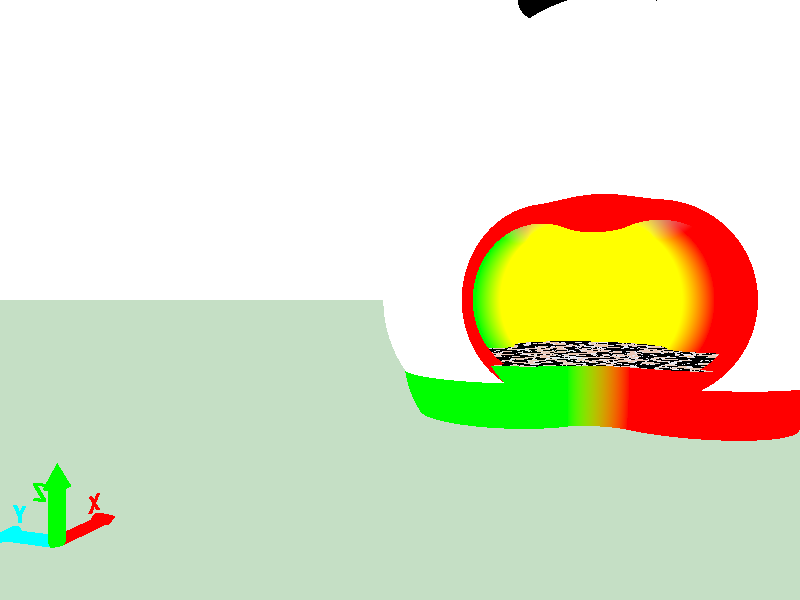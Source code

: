 #include "colors.inc"     
#include "textures.inc"

#declare Font="cyrvetic.ttf";
light_source{
	<-3,0,0>
	color White

}
light_source{
	<0,4,0>
	color White

}
light_source{
	<5.87,-6.5,6>
	color White

}
light_source{
	<10,-10,10>
	color White

}

/*camera{
	location<-10,-10,20>
	look_at<0,0,0>
	sky <0,0,1>
	right<-image_width/image_height,0,0>
}*/
camera{
	location<-6,-6,3>
	look_at<5,-3,3>
	sky <0,0,1>
	right<-image_width/image_height,0,0>
}

background { White}

plane{
    z,0
    //texture{    Jade }
    pigment{color PaleGreen}
}


difference{
      //union{
            blob{
                  threshold 0.2
                  sphere{
                        <5,-5,3>
                        3
                        1
                        pigment{color White}
                  }
                  sphere{
                        <5,-8,3>
                        3
                        1
                         pigment{color White}
                  }
                  sphere{
                        <7.6,-6.5,3>
                        3
                        1
                        pigment{color White}
                  }
                  sphere{
                        <5.87,-6.5,6>
                        3
                        2
                        pigment{color White}
                  }
                  /*sphere{
                        <5.87,-6.5,6+3*0.8>
                        1
                        1
                        pigment{color White}
                  }*/
            
            }
            
            
            
      //}
      union{
             blob{
                  threshold 0.2
                  sphere{
                        <5,-5,3>
                        2.5
                        1
                        pigment{color Green}
                  }
                  sphere{
                        <5,-8,3>
                        2.5
                        1
                         pigment{color Red}
                  }
                  sphere{
                        <7.6,-6.5,3>
                        2.5
                        1
                        pigment{color Yellow}
                  }
                  sphere{
                        <5.87,-6.5,6>
                        2.5
                        2
                        pigment{color Brown}
                  }
            }
		  sphere{
				<2.4,-6.5,3>
				2
				pigment{color Red}
			}
    
		}
}

//plancher
intersection{
      box{  //GJKL
            <2,-2,1>
            <10.6,-11,2>
            pigment{ Pink_Granite } 
      
      }
      
      blob{
                  threshold 0.2
                  sphere{
                        <5,-5,2>
                        2.5
                        1
                        pigment{color Green}
                  }
                  sphere{
                        <5,-8,2>
                        2.5
                        1
                         pigment{color Red}
                  }
                  sphere{
                        <7.6,-6.5,2>
                        2.5
                        1
                        pigment{color Yellow}
                  }
       }
            
      
}
//#declare H=<1.5,3.48>;
/*lathe{ //IHGD
            linear_spline
           2,
            
             <2.31,0.66>,
            <1.5,3.48>
            //<1.08,5.33>,
            //<0.2*1,0.2*6> 
            //rotate <90,0,0>
           // translate <5.87,-6.5,6>
            
            pigment{color White}
}
lathe{ 
            bezier_spline
           4,
            <1,6>,
             <0.8,4.9>,
            <0.7,4>,
            <0.8,3.2> 
            //rotate <90,0,0>
           // translate <5.87,-6.5,6>
           translate <0,-2.72,0>
            
            pigment{color White}
}*/

lathe{	//CEFG --> inverse
	bezier_spline
	4,
	<0.3,3>
	<0.33,2.83>
	<0.71,2.42>
	<1.35,1.98>
	pigment{color Black}
	rotate <90,0,0>
	translate <5.87,-6.5,2*2.4+1.98>
}

/*lathe{ //DFGH--> inverse
	bezier_spline
	4,
	<4,0.15>
	<3.77,0.18>
	<3.26,0.33>
	<2.9,0.62>
	pigment{color Black}
}*/

//fumée
blob{
      threshold 0.05
      #for (i,0,3)
            sphere{
                  <0.5,0.5,0.5+i*0.5>
                  0.5
                  0.5
                  pigment{color Silver}
            }      
            
            sphere{
                  <0.5,1,0.75+i*0.5>
                  0.5
                  0.5
                  pigment{color Silver}
            }
            sphere{
                  <0.75,0.75,0.75+i*0.5>
                  0.5
                  0.5
                  pigment{color Silver}
            }
      #end
      scale <4,4,5>
      translate <4,-9,11>
      
      
}

#macro fleche(A,S,Coul1,Coul2,alph,rCyl,rCon,text1,sca,rot,trans)


	# local B=A*alph+S*(1-alph);



	cylinder{
	A B rCyl
	 	pigment{
			color Coul1
		}
	}
	cone {
		B rCon S 0
		pigment{
			color Coul2
		}
	} 
	text {
                ttf Font  
                text1
	        0.1, 0    
	        pigment{
			    color Coul1
		    }
                scale sca 
                rotate rot
                translate trans   
    } 


#end



#macro repereortho()
	fleche(<0,0,0>,<1,0,0>,Red,Red,0.3,0.1,0.15,"X",<0.3,0.3,0.3>,<90,0,0>,<0.5,0,0.2>)
	fleche(<0,0,0>,<0,1,0>,Cyan,Cyan,0.3,0.1,0.15,"Y",<0.3,0.3,0.3>,<90,0,90>,<0,0.5,0.2>)
	fleche(<0,0,0>,<0,0,1>,Green,Green,0.3,0.1,0.15,"Z",<0.3,0.3,0.3>,<90,0,90>,<0,0.2,0.5>)
	
#end

repereortho()
